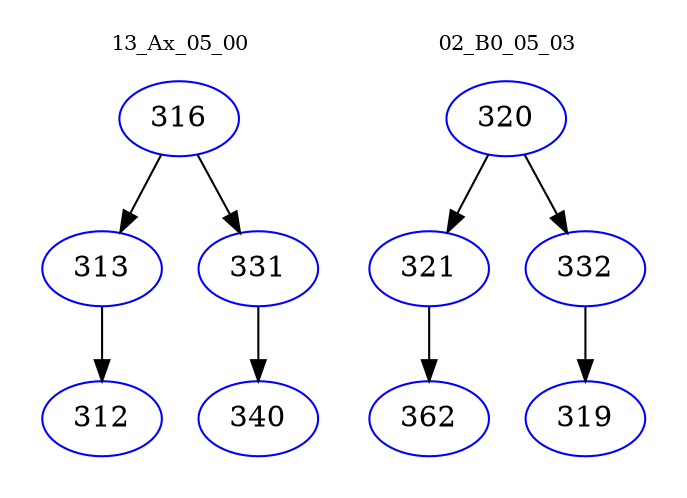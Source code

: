 digraph{
subgraph cluster_0 {
color = white
label = "13_Ax_05_00";
fontsize=10;
T0_316 [label="316", color="blue"]
T0_316 -> T0_313 [color="black"]
T0_313 [label="313", color="blue"]
T0_313 -> T0_312 [color="black"]
T0_312 [label="312", color="blue"]
T0_316 -> T0_331 [color="black"]
T0_331 [label="331", color="blue"]
T0_331 -> T0_340 [color="black"]
T0_340 [label="340", color="blue"]
}
subgraph cluster_1 {
color = white
label = "02_B0_05_03";
fontsize=10;
T1_320 [label="320", color="blue"]
T1_320 -> T1_321 [color="black"]
T1_321 [label="321", color="blue"]
T1_321 -> T1_362 [color="black"]
T1_362 [label="362", color="blue"]
T1_320 -> T1_332 [color="black"]
T1_332 [label="332", color="blue"]
T1_332 -> T1_319 [color="black"]
T1_319 [label="319", color="blue"]
}
}
